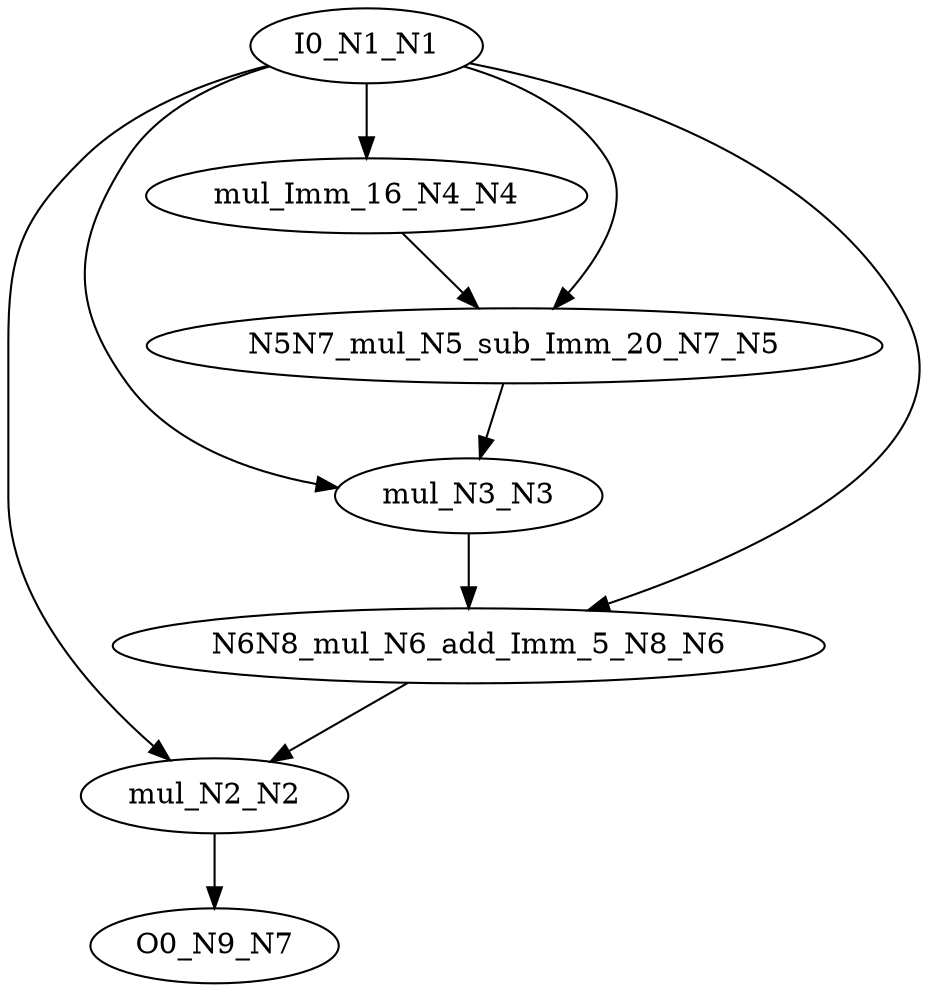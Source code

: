digraph graphname {
N1 [color="black", label="I0_N1_N1"];
N2 [color="black", label="mul_N2_N2"];
N3 [color="black", label="mul_N3_N3"];
N4 [color="black", label="mul_Imm_16_N4_N4"];
N5 [color="black", label="N5N7_mul_N5_sub_Imm_20_N7_N5"];
N6 [color="black", label="N6N8_mul_N6_add_Imm_5_N8_N6"];
N7 [color="black", label="O0_N9_N7"];
N1 -> N5;
N1 -> N6;
N1 -> N2;
N1 -> N3;
N1 -> N4;
N2 -> N7;
N3 -> N6;
N4 -> N5;
N5 -> N3;
N6 -> N2;
}
